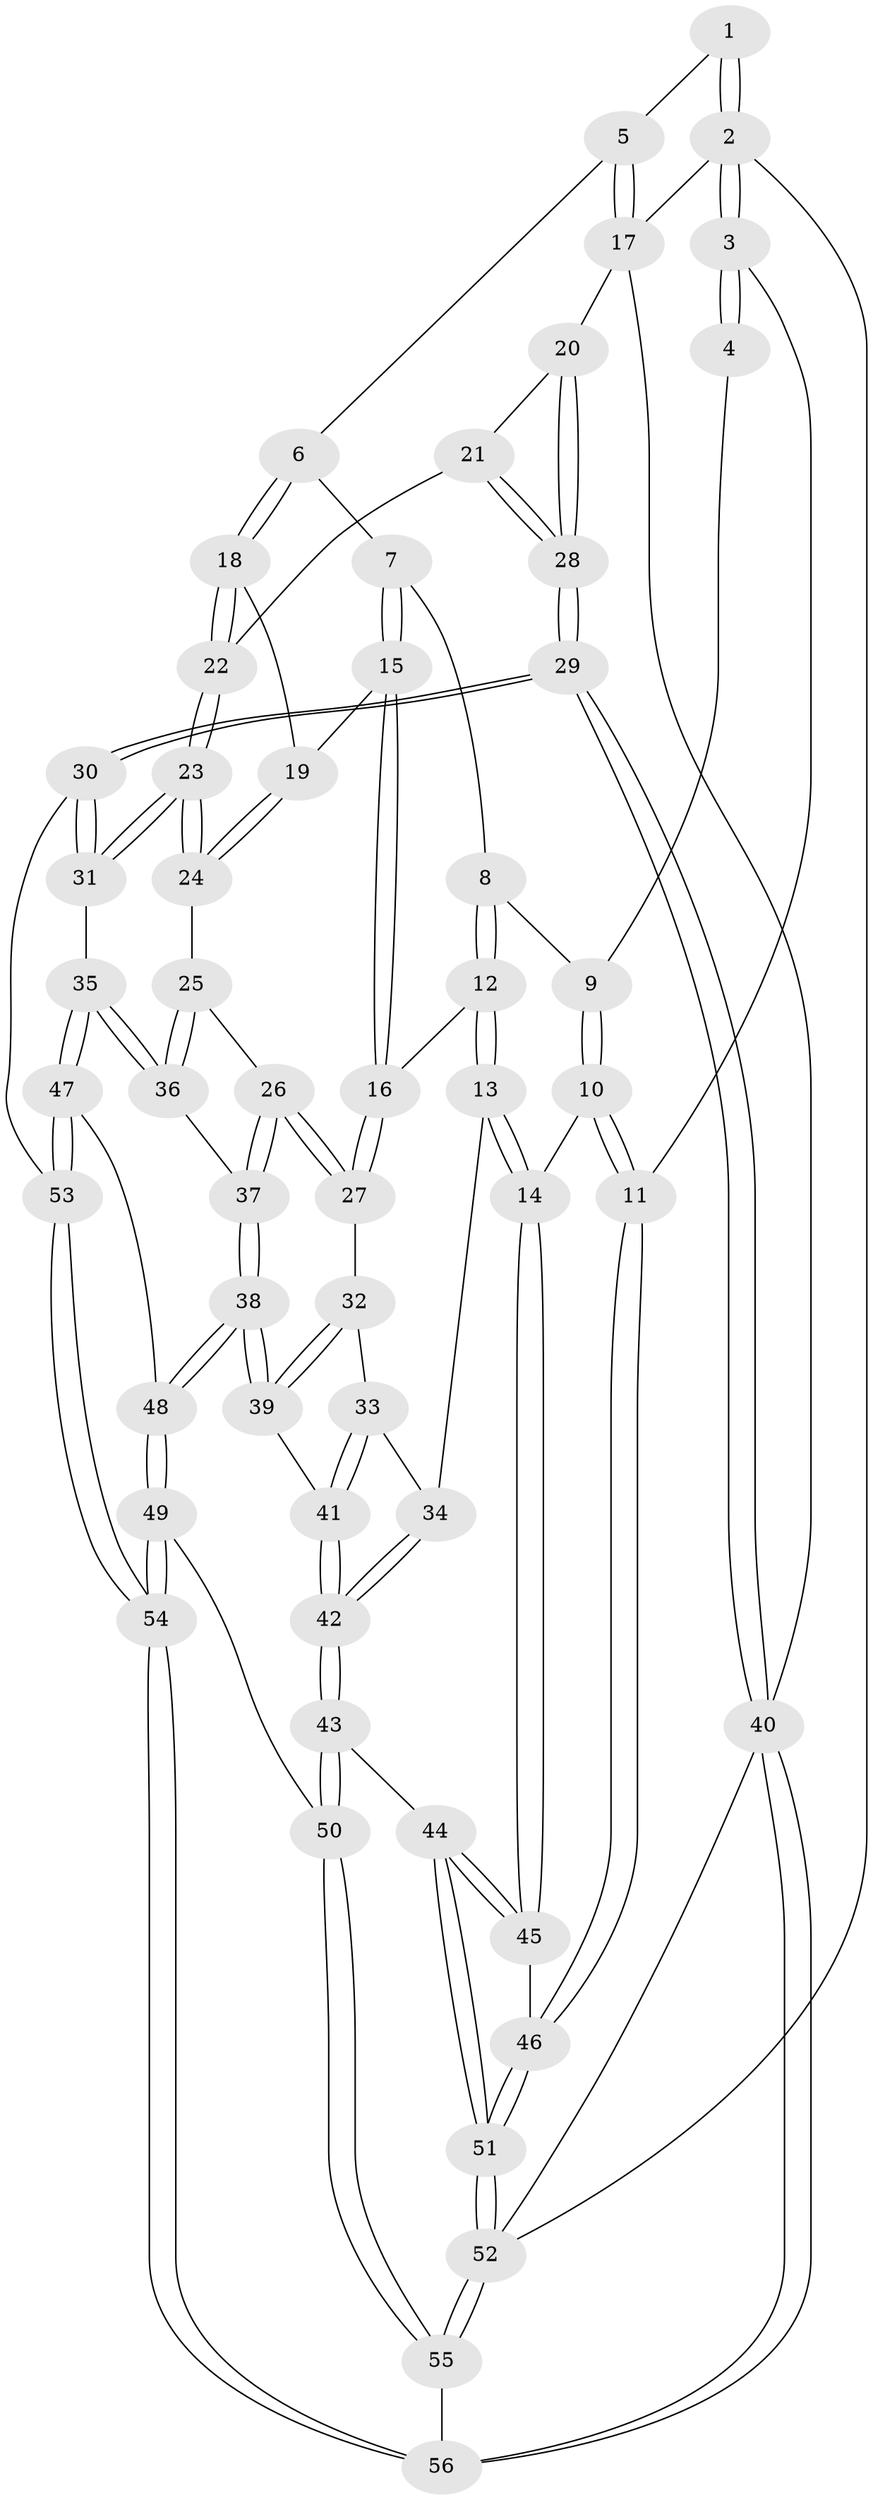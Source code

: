 // Generated by graph-tools (version 1.1) at 2025/50/03/09/25 03:50:57]
// undirected, 56 vertices, 137 edges
graph export_dot {
graph [start="1"]
  node [color=gray90,style=filled];
  1 [pos="+0.3537204255170404+0"];
  2 [pos="+0+0"];
  3 [pos="+0+0.27441797667616014"];
  4 [pos="+0.27451947268257704+0.11406758865045566"];
  5 [pos="+0.7494856564555057+0"];
  6 [pos="+0.7349098619646552+0"];
  7 [pos="+0.5697180378082343+0.12208690517207334"];
  8 [pos="+0.3807198530313155+0.2057486611731281"];
  9 [pos="+0.33874421142790456+0.19487348626657022"];
  10 [pos="+0.19783741199240884+0.4157430282979244"];
  11 [pos="+0+0.36829859298918105"];
  12 [pos="+0.42773880037039386+0.36692765983675646"];
  13 [pos="+0.2554117172710551+0.4320620326753613"];
  14 [pos="+0.214115656066468+0.4244736484294976"];
  15 [pos="+0.49959345598818905+0.35845753286318544"];
  16 [pos="+0.4871924696516737+0.37731265616654447"];
  17 [pos="+1+0"];
  18 [pos="+0.7339259914084839+0"];
  19 [pos="+0.7063953367716853+0.29814719716458343"];
  20 [pos="+1+0.17193493097969206"];
  21 [pos="+0.8897976629024931+0.38078863158448556"];
  22 [pos="+0.8648733583783207+0.38998359997667426"];
  23 [pos="+0.8025534051376094+0.43325307117313544"];
  24 [pos="+0.723616517621972+0.38754383389670755"];
  25 [pos="+0.696784483337064+0.4065515553913716"];
  26 [pos="+0.525054652453973+0.4309220520025683"];
  27 [pos="+0.5160931971002223+0.4239904135616393"];
  28 [pos="+1+0.7238836447146153"];
  29 [pos="+1+0.7510272890441431"];
  30 [pos="+0.9828712678001691+0.7367238165353982"];
  31 [pos="+0.8473987105535047+0.6225866980159256"];
  32 [pos="+0.45675912978939587+0.49269256355735114"];
  33 [pos="+0.3236263478793877+0.5038231479098952"];
  34 [pos="+0.3207814663360859+0.5022067384714554"];
  35 [pos="+0.6842838021761518+0.6102261517149694"];
  36 [pos="+0.6486879695083302+0.5502251539608368"];
  37 [pos="+0.5533649640315769+0.5093136362540365"];
  38 [pos="+0.4920290298362252+0.6243259006856886"];
  39 [pos="+0.4316290619231591+0.5811255397535414"];
  40 [pos="+1+1"];
  41 [pos="+0.4107516654432902+0.5774485288395304"];
  42 [pos="+0.31872669505182805+0.6800837428495252"];
  43 [pos="+0.27820978464137097+0.7792778535655395"];
  44 [pos="+0.2696688004984022+0.7786808093259092"];
  45 [pos="+0.2475212534765167+0.7427438012930042"];
  46 [pos="+0+0.507333839935377"];
  47 [pos="+0.573119260848611+0.7072301864682924"];
  48 [pos="+0.5154976844199292+0.6997251661992272"];
  49 [pos="+0.3960381809851774+0.7952005921746653"];
  50 [pos="+0.29537182589222694+0.7863975893785433"];
  51 [pos="+0+1"];
  52 [pos="+0+1"];
  53 [pos="+0.7091473660599005+0.8918237410065216"];
  54 [pos="+0.5995217246018724+1"];
  55 [pos="+0.3528903878027362+1"];
  56 [pos="+0.593659182095623+1"];
  1 -- 2;
  1 -- 2;
  1 -- 5;
  2 -- 3;
  2 -- 3;
  2 -- 17;
  2 -- 52;
  3 -- 4;
  3 -- 4;
  3 -- 11;
  4 -- 9;
  5 -- 6;
  5 -- 17;
  5 -- 17;
  6 -- 7;
  6 -- 18;
  6 -- 18;
  7 -- 8;
  7 -- 15;
  7 -- 15;
  8 -- 9;
  8 -- 12;
  8 -- 12;
  9 -- 10;
  9 -- 10;
  10 -- 11;
  10 -- 11;
  10 -- 14;
  11 -- 46;
  11 -- 46;
  12 -- 13;
  12 -- 13;
  12 -- 16;
  13 -- 14;
  13 -- 14;
  13 -- 34;
  14 -- 45;
  14 -- 45;
  15 -- 16;
  15 -- 16;
  15 -- 19;
  16 -- 27;
  16 -- 27;
  17 -- 20;
  17 -- 40;
  18 -- 19;
  18 -- 22;
  18 -- 22;
  19 -- 24;
  19 -- 24;
  20 -- 21;
  20 -- 28;
  20 -- 28;
  21 -- 22;
  21 -- 28;
  21 -- 28;
  22 -- 23;
  22 -- 23;
  23 -- 24;
  23 -- 24;
  23 -- 31;
  23 -- 31;
  24 -- 25;
  25 -- 26;
  25 -- 36;
  25 -- 36;
  26 -- 27;
  26 -- 27;
  26 -- 37;
  26 -- 37;
  27 -- 32;
  28 -- 29;
  28 -- 29;
  29 -- 30;
  29 -- 30;
  29 -- 40;
  29 -- 40;
  30 -- 31;
  30 -- 31;
  30 -- 53;
  31 -- 35;
  32 -- 33;
  32 -- 39;
  32 -- 39;
  33 -- 34;
  33 -- 41;
  33 -- 41;
  34 -- 42;
  34 -- 42;
  35 -- 36;
  35 -- 36;
  35 -- 47;
  35 -- 47;
  36 -- 37;
  37 -- 38;
  37 -- 38;
  38 -- 39;
  38 -- 39;
  38 -- 48;
  38 -- 48;
  39 -- 41;
  40 -- 56;
  40 -- 56;
  40 -- 52;
  41 -- 42;
  41 -- 42;
  42 -- 43;
  42 -- 43;
  43 -- 44;
  43 -- 50;
  43 -- 50;
  44 -- 45;
  44 -- 45;
  44 -- 51;
  44 -- 51;
  45 -- 46;
  46 -- 51;
  46 -- 51;
  47 -- 48;
  47 -- 53;
  47 -- 53;
  48 -- 49;
  48 -- 49;
  49 -- 50;
  49 -- 54;
  49 -- 54;
  50 -- 55;
  50 -- 55;
  51 -- 52;
  51 -- 52;
  52 -- 55;
  52 -- 55;
  53 -- 54;
  53 -- 54;
  54 -- 56;
  54 -- 56;
  55 -- 56;
}
